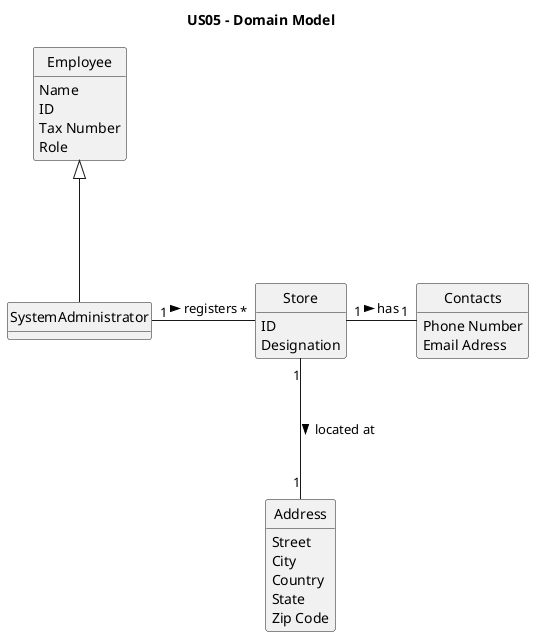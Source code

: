 @startuml

title US05 - Domain Model

skinparam groupInheritance 2
skinparam monochrome true
skinparam packageStyle rectangle
skinparam shadowing false
skinparam classAttributeIconSize 0
hide circle
hide methods

class SystemAdministrator

class Address

class Contacts

class Store

class SystemAdministrator{

}

class Employee{
    Name
    ID
    Tax Number
    Role
}

class Contacts {
    Phone Number
    Email Adress
}

class Store {
    ID
    Designation
}

class Address {
    Street
    City
    Country
    State
    Zip Code
}

Store "1" -down-- "1" Address: located at >
Store "1" -right-- "1" Contacts: has >
SystemAdministrator "1" -right-- "*" Store: registers >
Employee <|--- SystemAdministrator

@enduml